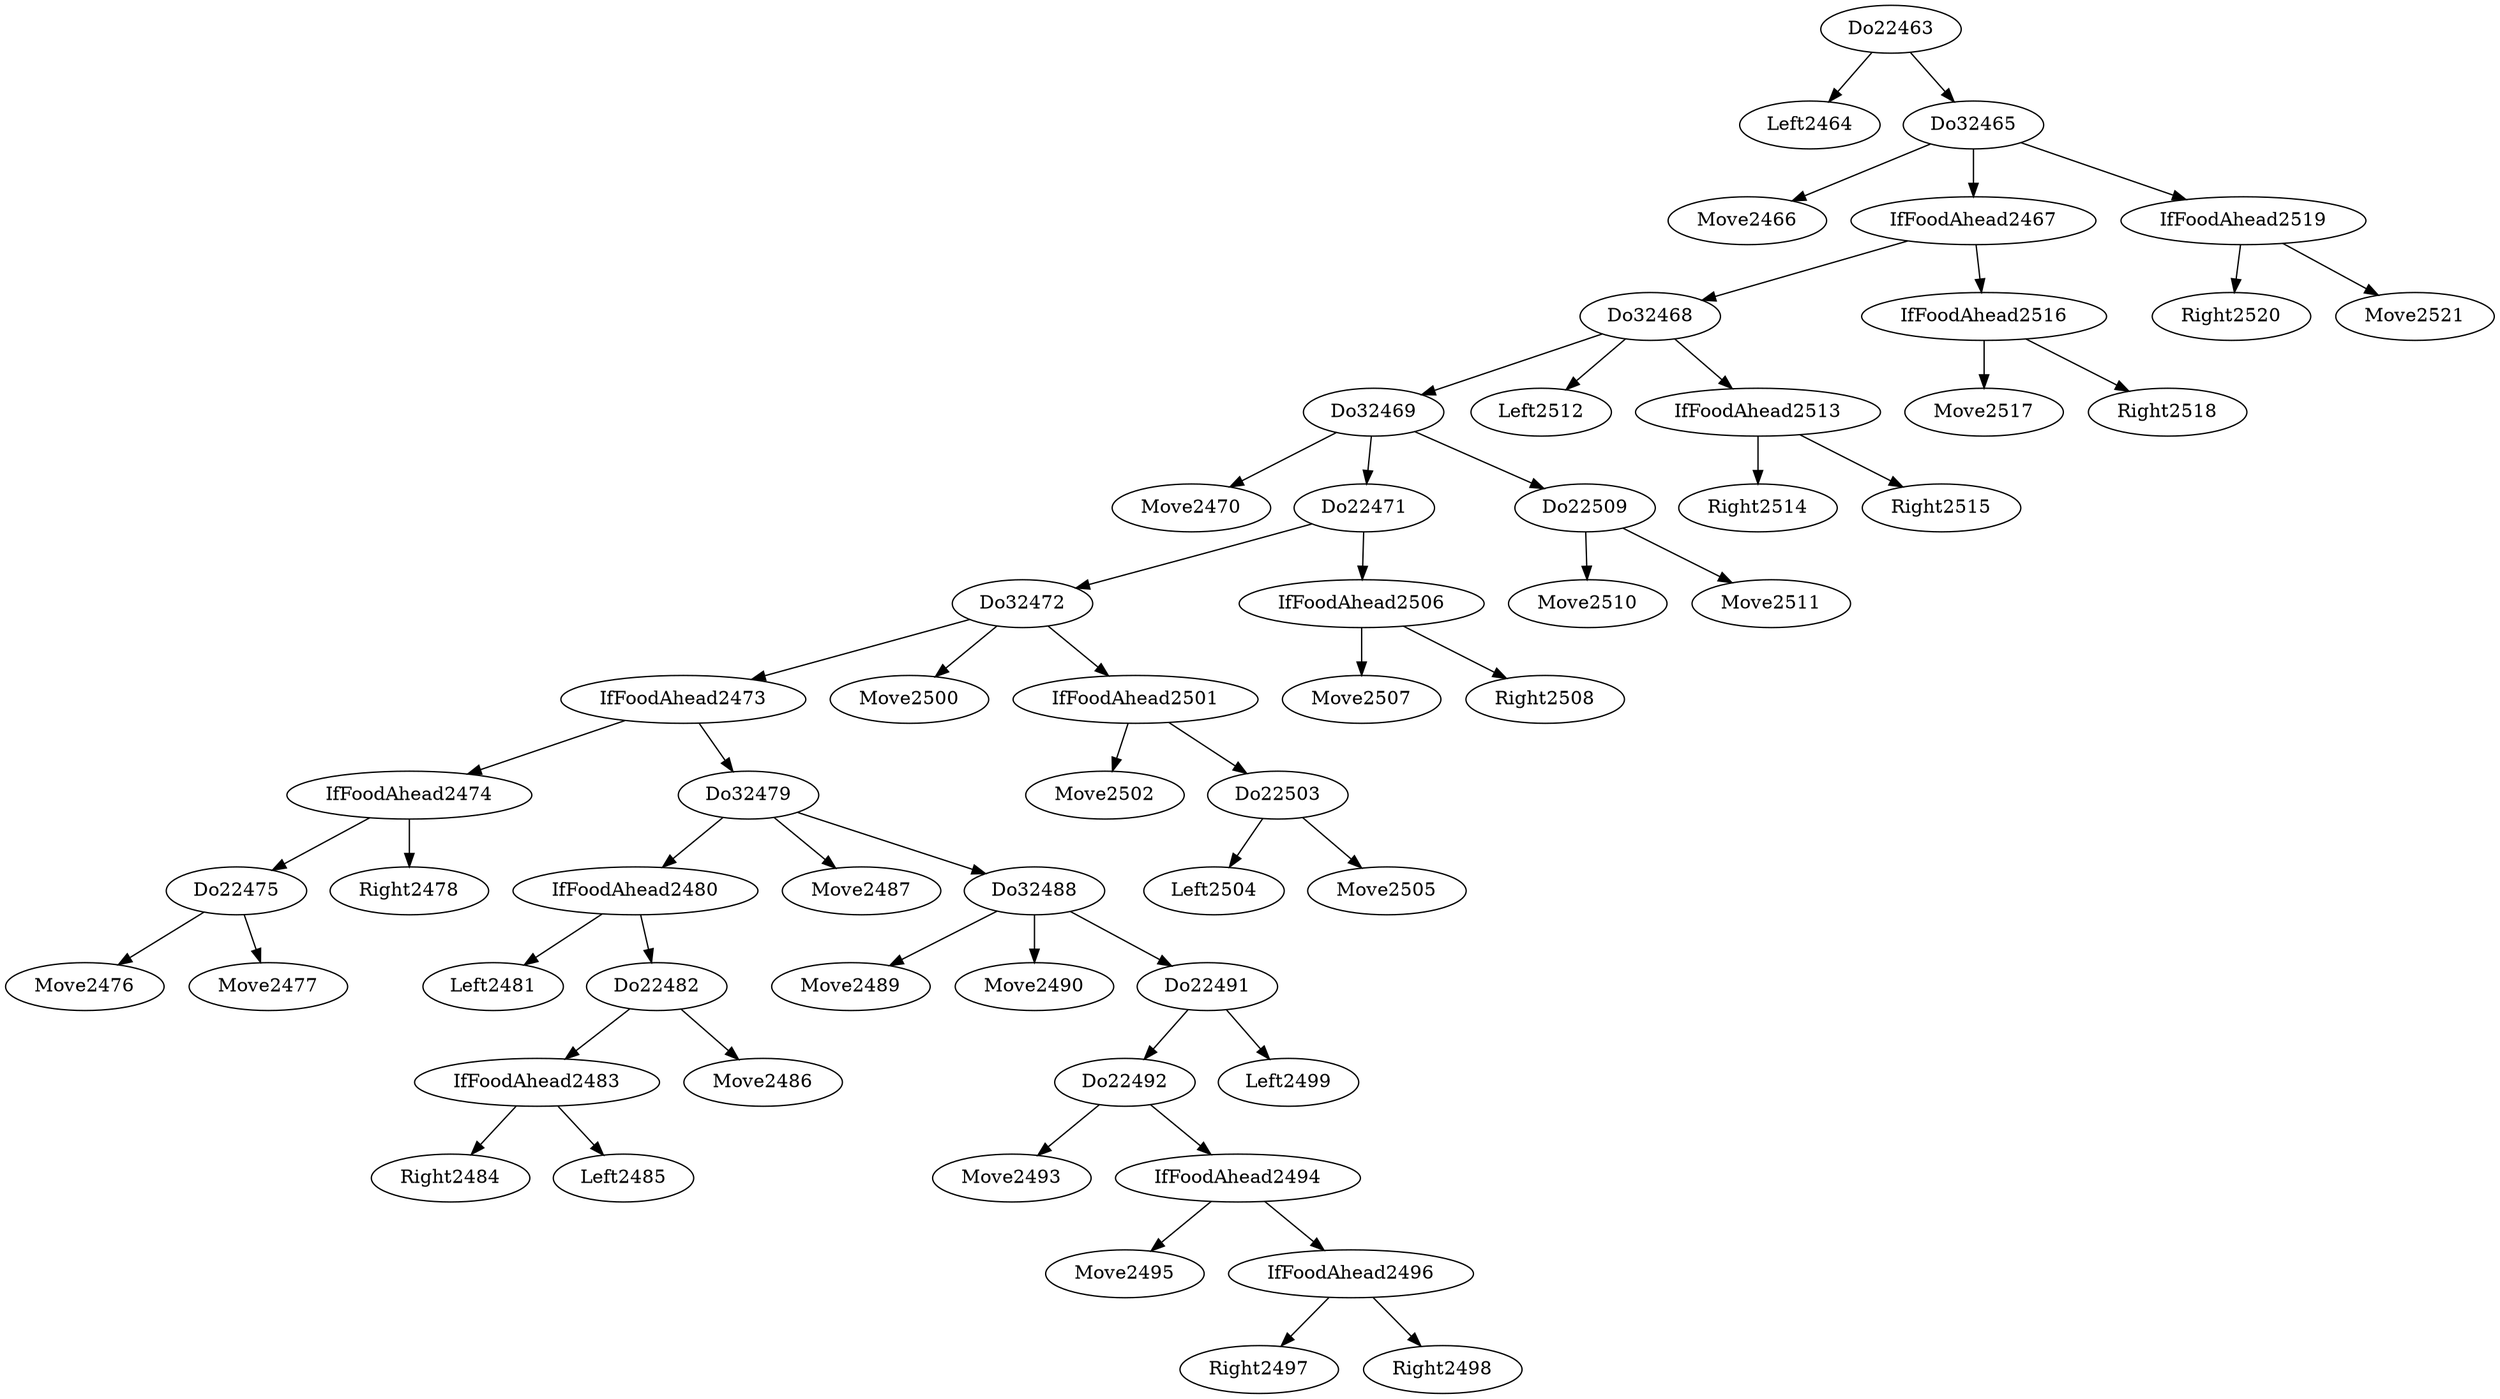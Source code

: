 digraph T {
	Do22463 -> Left2464
	Do32465 -> Move2466
	Do32469 -> Move2470
	Do22475 -> Move2476
	Do22475 -> Move2477
	IfFoodAhead2474 -> Do22475
	IfFoodAhead2474 -> Right2478
	IfFoodAhead2473 -> IfFoodAhead2474
	IfFoodAhead2480 -> Left2481
	IfFoodAhead2483 -> Right2484
	IfFoodAhead2483 -> Left2485
	Do22482 -> IfFoodAhead2483
	Do22482 -> Move2486
	IfFoodAhead2480 -> Do22482
	Do32479 -> IfFoodAhead2480
	Do32479 -> Move2487
	Do32488 -> Move2489
	Do32488 -> Move2490
	Do22492 -> Move2493
	IfFoodAhead2494 -> Move2495
	IfFoodAhead2496 -> Right2497
	IfFoodAhead2496 -> Right2498
	IfFoodAhead2494 -> IfFoodAhead2496
	Do22492 -> IfFoodAhead2494
	Do22491 -> Do22492
	Do22491 -> Left2499
	Do32488 -> Do22491
	Do32479 -> Do32488
	IfFoodAhead2473 -> Do32479
	Do32472 -> IfFoodAhead2473
	Do32472 -> Move2500
	IfFoodAhead2501 -> Move2502
	Do22503 -> Left2504
	Do22503 -> Move2505
	IfFoodAhead2501 -> Do22503
	Do32472 -> IfFoodAhead2501
	Do22471 -> Do32472
	IfFoodAhead2506 -> Move2507
	IfFoodAhead2506 -> Right2508
	Do22471 -> IfFoodAhead2506
	Do32469 -> Do22471
	Do22509 -> Move2510
	Do22509 -> Move2511
	Do32469 -> Do22509
	Do32468 -> Do32469
	Do32468 -> Left2512
	IfFoodAhead2513 -> Right2514
	IfFoodAhead2513 -> Right2515
	Do32468 -> IfFoodAhead2513
	IfFoodAhead2467 -> Do32468
	IfFoodAhead2516 -> Move2517
	IfFoodAhead2516 -> Right2518
	IfFoodAhead2467 -> IfFoodAhead2516
	Do32465 -> IfFoodAhead2467
	IfFoodAhead2519 -> Right2520
	IfFoodAhead2519 -> Move2521
	Do32465 -> IfFoodAhead2519
	Do22463 -> Do32465
}
